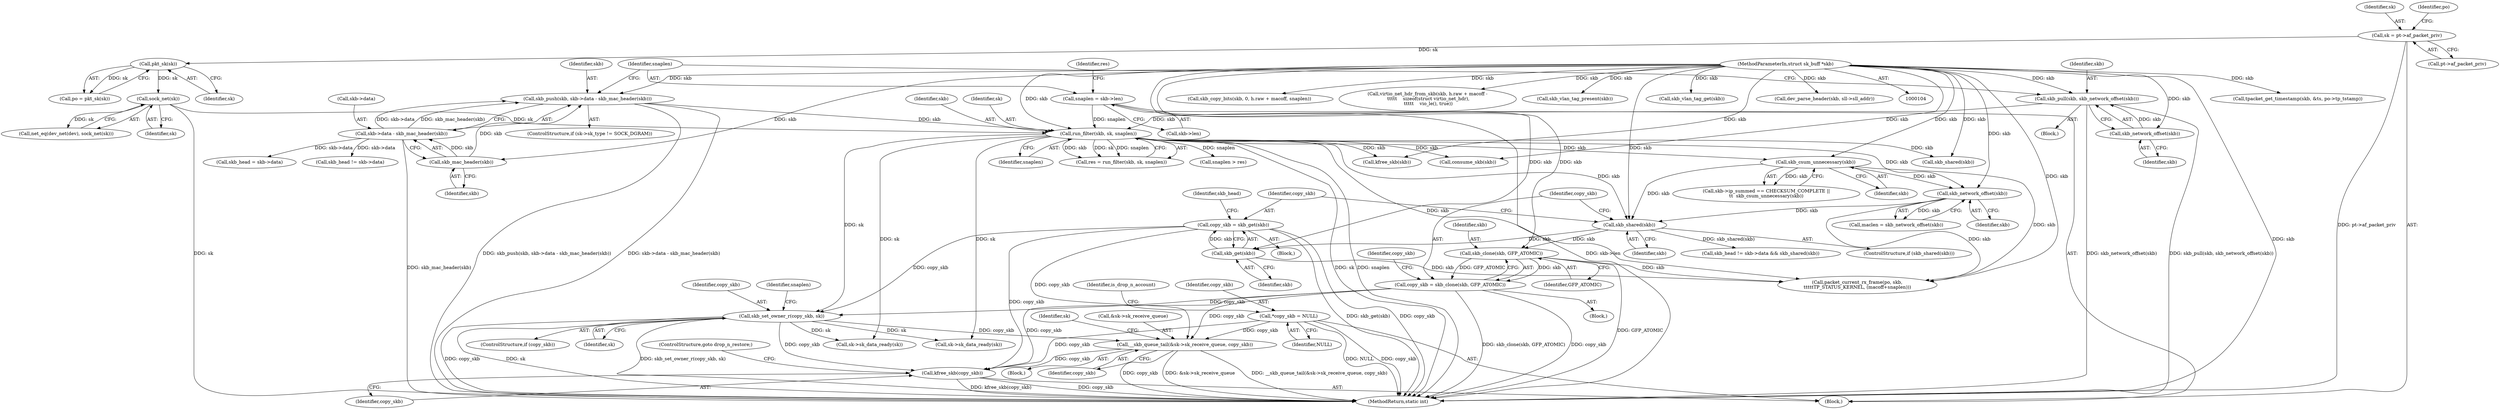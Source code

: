 digraph "0_linux_edbd58be15a957f6a760c4a514cd475217eb97fd@API" {
"1001032" [label="(Call,kfree_skb(copy_skb))"];
"1000378" [label="(Call,copy_skb = skb_get(skb))"];
"1000380" [label="(Call,skb_get(skb))"];
"1000368" [label="(Call,skb_shared(skb))"];
"1000229" [label="(Call,run_filter(skb, sk, snaplen))"];
"1000202" [label="(Call,skb_push(skb, skb->data - skb_mac_header(skb)))"];
"1000208" [label="(Call,skb_mac_header(skb))"];
"1000105" [label="(MethodParameterIn,struct sk_buff *skb)"];
"1000204" [label="(Call,skb->data - skb_mac_header(skb))"];
"1000218" [label="(Call,skb_pull(skb, skb_network_offset(skb)))"];
"1000220" [label="(Call,skb_network_offset(skb))"];
"1000188" [label="(Call,sock_net(sk))"];
"1000181" [label="(Call,pkt_sk(sk))"];
"1000174" [label="(Call,sk = pt->af_packet_priv)"];
"1000222" [label="(Call,snaplen = skb->len)"];
"1000260" [label="(Call,skb_csum_unnecessary(skb))"];
"1000298" [label="(Call,skb_network_offset(skb))"];
"1000389" [label="(Call,skb_set_owner_r(copy_skb, sk))"];
"1000371" [label="(Call,copy_skb = skb_clone(skb, GFP_ATOMIC))"];
"1000373" [label="(Call,skb_clone(skb, GFP_ATOMIC))"];
"1000534" [label="(Call,__skb_queue_tail(&sk->sk_receive_queue, copy_skb))"];
"1000136" [label="(Call,*copy_skb = NULL)"];
"1000175" [label="(Identifier,sk)"];
"1000143" [label="(Identifier,is_drop_n_account)"];
"1000180" [label="(Identifier,po)"];
"1000981" [label="(Call,skb_head != skb->data && skb_shared(skb))"];
"1000254" [label="(Call,skb->ip_summed == CHECKSUM_COMPLETE ||\n\t\t  skb_csum_unnecessary(skb))"];
"1000368" [label="(Call,skb_shared(skb))"];
"1000374" [label="(Identifier,skb)"];
"1000483" [label="(Call,packet_current_rx_frame(po, skb,\n\t\t\t\t\tTP_STATUS_KERNEL, (macoff+snaplen)))"];
"1000203" [label="(Identifier,skb)"];
"1000585" [label="(Call,tpacket_get_timestamp(skb, &ts, po->tp_tstamp))"];
"1001030" [label="(Call,sk->sk_data_ready(sk))"];
"1000382" [label="(Call,skb_head = skb->data)"];
"1000372" [label="(Identifier,copy_skb)"];
"1000370" [label="(Block,)"];
"1000209" [label="(Identifier,skb)"];
"1000220" [label="(Call,skb_network_offset(skb))"];
"1000970" [label="(Call,sk->sk_data_ready(sk))"];
"1000982" [label="(Call,skb_head != skb->data)"];
"1000196" [label="(ControlStructure,if (sk->sk_type != SOCK_DGRAM))"];
"1000387" [label="(ControlStructure,if (copy_skb))"];
"1000393" [label="(Identifier,snaplen)"];
"1000261" [label="(Identifier,skb)"];
"1000296" [label="(Call,maclen = skb_network_offset(skb))"];
"1000208" [label="(Call,skb_mac_header(skb))"];
"1000217" [label="(Block,)"];
"1000379" [label="(Identifier,copy_skb)"];
"1000181" [label="(Call,pkt_sk(sk))"];
"1000534" [label="(Call,__skb_queue_tail(&sk->sk_receive_queue, copy_skb))"];
"1000298" [label="(Call,skb_network_offset(skb))"];
"1000136" [label="(Call,*copy_skb = NULL)"];
"1000987" [label="(Call,skb_shared(skb))"];
"1000391" [label="(Identifier,sk)"];
"1000390" [label="(Identifier,copy_skb)"];
"1000572" [label="(Call,skb_copy_bits(skb, 0, h.raw + macoff, snaplen))"];
"1000373" [label="(Call,skb_clone(skb, GFP_ATOMIC))"];
"1000539" [label="(Identifier,copy_skb)"];
"1000232" [label="(Identifier,snaplen)"];
"1000381" [label="(Identifier,skb)"];
"1001035" [label="(MethodReturn,static int)"];
"1000227" [label="(Call,res = run_filter(skb, sk, snaplen))"];
"1000109" [label="(Block,)"];
"1000389" [label="(Call,skb_set_owner_r(copy_skb, sk))"];
"1000230" [label="(Identifier,skb)"];
"1000371" [label="(Call,copy_skb = skb_clone(skb, GFP_ATOMIC))"];
"1000375" [label="(Identifier,GFP_ATOMIC)"];
"1000231" [label="(Identifier,sk)"];
"1000530" [label="(Block,)"];
"1000380" [label="(Call,skb_get(skb))"];
"1000377" [label="(Block,)"];
"1000260" [label="(Call,skb_csum_unnecessary(skb))"];
"1000551" [label="(Call,virtio_net_hdr_from_skb(skb, h.raw + macoff -\n \t\t\t\t\t    sizeof(struct virtio_net_hdr),\n \t\t\t\t\t    vio_le(), true))"];
"1000378" [label="(Call,copy_skb = skb_get(skb))"];
"1001032" [label="(Call,kfree_skb(copy_skb))"];
"1000204" [label="(Call,skb->data - skb_mac_header(skb))"];
"1000185" [label="(Call,net_eq(dev_net(dev), sock_net(sk)))"];
"1000229" [label="(Call,run_filter(skb, sk, snaplen))"];
"1000182" [label="(Identifier,sk)"];
"1000223" [label="(Identifier,snaplen)"];
"1000189" [label="(Identifier,sk)"];
"1000202" [label="(Call,skb_push(skb, skb->data - skb_mac_header(skb)))"];
"1000219" [label="(Identifier,skb)"];
"1000224" [label="(Call,skb->len)"];
"1000544" [label="(Identifier,sk)"];
"1000383" [label="(Identifier,skb_head)"];
"1000712" [label="(Call,skb_vlan_tag_present(skb))"];
"1001033" [label="(Identifier,copy_skb)"];
"1000222" [label="(Call,snaplen = skb->len)"];
"1000266" [label="(Call,snaplen > res)"];
"1000105" [label="(MethodParameterIn,struct sk_buff *skb)"];
"1000205" [label="(Call,skb->data)"];
"1000176" [label="(Call,pt->af_packet_priv)"];
"1001007" [label="(Call,kfree_skb(skb))"];
"1000367" [label="(ControlStructure,if (skb_shared(skb)))"];
"1001034" [label="(ControlStructure,goto drop_n_restore;)"];
"1000228" [label="(Identifier,res)"];
"1000221" [label="(Identifier,skb)"];
"1000174" [label="(Call,sk = pt->af_packet_priv)"];
"1000137" [label="(Identifier,copy_skb)"];
"1000369" [label="(Identifier,skb)"];
"1000535" [label="(Call,&sk->sk_receive_queue)"];
"1000721" [label="(Call,skb_vlan_tag_get(skb))"];
"1000179" [label="(Call,po = pkt_sk(sk))"];
"1000299" [label="(Identifier,skb)"];
"1000138" [label="(Identifier,NULL)"];
"1000388" [label="(Identifier,copy_skb)"];
"1001004" [label="(Call,consume_skb(skb))"];
"1000188" [label="(Call,sock_net(sk))"];
"1000218" [label="(Call,skb_pull(skb, skb_network_offset(skb)))"];
"1000866" [label="(Call,dev_parse_header(skb, sll->sll_addr))"];
"1001032" -> "1000109"  [label="AST: "];
"1001032" -> "1001033"  [label="CFG: "];
"1001033" -> "1001032"  [label="AST: "];
"1001034" -> "1001032"  [label="CFG: "];
"1001032" -> "1001035"  [label="DDG: copy_skb"];
"1001032" -> "1001035"  [label="DDG: kfree_skb(copy_skb)"];
"1000378" -> "1001032"  [label="DDG: copy_skb"];
"1000389" -> "1001032"  [label="DDG: copy_skb"];
"1000534" -> "1001032"  [label="DDG: copy_skb"];
"1000371" -> "1001032"  [label="DDG: copy_skb"];
"1000136" -> "1001032"  [label="DDG: copy_skb"];
"1000378" -> "1000377"  [label="AST: "];
"1000378" -> "1000380"  [label="CFG: "];
"1000379" -> "1000378"  [label="AST: "];
"1000380" -> "1000378"  [label="AST: "];
"1000383" -> "1000378"  [label="CFG: "];
"1000378" -> "1001035"  [label="DDG: skb_get(skb)"];
"1000378" -> "1001035"  [label="DDG: copy_skb"];
"1000380" -> "1000378"  [label="DDG: skb"];
"1000378" -> "1000389"  [label="DDG: copy_skb"];
"1000378" -> "1000534"  [label="DDG: copy_skb"];
"1000380" -> "1000381"  [label="CFG: "];
"1000381" -> "1000380"  [label="AST: "];
"1000368" -> "1000380"  [label="DDG: skb"];
"1000105" -> "1000380"  [label="DDG: skb"];
"1000380" -> "1000483"  [label="DDG: skb"];
"1000368" -> "1000367"  [label="AST: "];
"1000368" -> "1000369"  [label="CFG: "];
"1000369" -> "1000368"  [label="AST: "];
"1000372" -> "1000368"  [label="CFG: "];
"1000379" -> "1000368"  [label="CFG: "];
"1000229" -> "1000368"  [label="DDG: skb"];
"1000260" -> "1000368"  [label="DDG: skb"];
"1000298" -> "1000368"  [label="DDG: skb"];
"1000105" -> "1000368"  [label="DDG: skb"];
"1000368" -> "1000373"  [label="DDG: skb"];
"1000368" -> "1000981"  [label="DDG: skb_shared(skb)"];
"1000229" -> "1000227"  [label="AST: "];
"1000229" -> "1000232"  [label="CFG: "];
"1000230" -> "1000229"  [label="AST: "];
"1000231" -> "1000229"  [label="AST: "];
"1000232" -> "1000229"  [label="AST: "];
"1000227" -> "1000229"  [label="CFG: "];
"1000229" -> "1001035"  [label="DDG: sk"];
"1000229" -> "1001035"  [label="DDG: snaplen"];
"1000229" -> "1000227"  [label="DDG: skb"];
"1000229" -> "1000227"  [label="DDG: sk"];
"1000229" -> "1000227"  [label="DDG: snaplen"];
"1000202" -> "1000229"  [label="DDG: skb"];
"1000218" -> "1000229"  [label="DDG: skb"];
"1000105" -> "1000229"  [label="DDG: skb"];
"1000188" -> "1000229"  [label="DDG: sk"];
"1000222" -> "1000229"  [label="DDG: snaplen"];
"1000229" -> "1000260"  [label="DDG: skb"];
"1000229" -> "1000266"  [label="DDG: snaplen"];
"1000229" -> "1000298"  [label="DDG: skb"];
"1000229" -> "1000389"  [label="DDG: sk"];
"1000229" -> "1000483"  [label="DDG: skb"];
"1000229" -> "1000970"  [label="DDG: sk"];
"1000229" -> "1000987"  [label="DDG: skb"];
"1000229" -> "1001004"  [label="DDG: skb"];
"1000229" -> "1001007"  [label="DDG: skb"];
"1000229" -> "1001030"  [label="DDG: sk"];
"1000202" -> "1000196"  [label="AST: "];
"1000202" -> "1000204"  [label="CFG: "];
"1000203" -> "1000202"  [label="AST: "];
"1000204" -> "1000202"  [label="AST: "];
"1000223" -> "1000202"  [label="CFG: "];
"1000202" -> "1001035"  [label="DDG: skb->data - skb_mac_header(skb)"];
"1000202" -> "1001035"  [label="DDG: skb_push(skb, skb->data - skb_mac_header(skb))"];
"1000208" -> "1000202"  [label="DDG: skb"];
"1000105" -> "1000202"  [label="DDG: skb"];
"1000204" -> "1000202"  [label="DDG: skb->data"];
"1000204" -> "1000202"  [label="DDG: skb_mac_header(skb)"];
"1000208" -> "1000204"  [label="AST: "];
"1000208" -> "1000209"  [label="CFG: "];
"1000209" -> "1000208"  [label="AST: "];
"1000204" -> "1000208"  [label="CFG: "];
"1000208" -> "1000204"  [label="DDG: skb"];
"1000105" -> "1000208"  [label="DDG: skb"];
"1000105" -> "1000104"  [label="AST: "];
"1000105" -> "1001035"  [label="DDG: skb"];
"1000105" -> "1000218"  [label="DDG: skb"];
"1000105" -> "1000220"  [label="DDG: skb"];
"1000105" -> "1000260"  [label="DDG: skb"];
"1000105" -> "1000298"  [label="DDG: skb"];
"1000105" -> "1000373"  [label="DDG: skb"];
"1000105" -> "1000483"  [label="DDG: skb"];
"1000105" -> "1000551"  [label="DDG: skb"];
"1000105" -> "1000572"  [label="DDG: skb"];
"1000105" -> "1000585"  [label="DDG: skb"];
"1000105" -> "1000712"  [label="DDG: skb"];
"1000105" -> "1000721"  [label="DDG: skb"];
"1000105" -> "1000866"  [label="DDG: skb"];
"1000105" -> "1000987"  [label="DDG: skb"];
"1000105" -> "1001004"  [label="DDG: skb"];
"1000105" -> "1001007"  [label="DDG: skb"];
"1000205" -> "1000204"  [label="AST: "];
"1000204" -> "1001035"  [label="DDG: skb_mac_header(skb)"];
"1000204" -> "1000382"  [label="DDG: skb->data"];
"1000204" -> "1000982"  [label="DDG: skb->data"];
"1000218" -> "1000217"  [label="AST: "];
"1000218" -> "1000220"  [label="CFG: "];
"1000219" -> "1000218"  [label="AST: "];
"1000220" -> "1000218"  [label="AST: "];
"1000223" -> "1000218"  [label="CFG: "];
"1000218" -> "1001035"  [label="DDG: skb_pull(skb, skb_network_offset(skb))"];
"1000218" -> "1001035"  [label="DDG: skb_network_offset(skb)"];
"1000220" -> "1000218"  [label="DDG: skb"];
"1000220" -> "1000221"  [label="CFG: "];
"1000221" -> "1000220"  [label="AST: "];
"1000188" -> "1000185"  [label="AST: "];
"1000188" -> "1000189"  [label="CFG: "];
"1000189" -> "1000188"  [label="AST: "];
"1000185" -> "1000188"  [label="CFG: "];
"1000188" -> "1001035"  [label="DDG: sk"];
"1000188" -> "1000185"  [label="DDG: sk"];
"1000181" -> "1000188"  [label="DDG: sk"];
"1000181" -> "1000179"  [label="AST: "];
"1000181" -> "1000182"  [label="CFG: "];
"1000182" -> "1000181"  [label="AST: "];
"1000179" -> "1000181"  [label="CFG: "];
"1000181" -> "1000179"  [label="DDG: sk"];
"1000174" -> "1000181"  [label="DDG: sk"];
"1000174" -> "1000109"  [label="AST: "];
"1000174" -> "1000176"  [label="CFG: "];
"1000175" -> "1000174"  [label="AST: "];
"1000176" -> "1000174"  [label="AST: "];
"1000180" -> "1000174"  [label="CFG: "];
"1000174" -> "1001035"  [label="DDG: pt->af_packet_priv"];
"1000222" -> "1000109"  [label="AST: "];
"1000222" -> "1000224"  [label="CFG: "];
"1000223" -> "1000222"  [label="AST: "];
"1000224" -> "1000222"  [label="AST: "];
"1000228" -> "1000222"  [label="CFG: "];
"1000222" -> "1001035"  [label="DDG: skb->len"];
"1000260" -> "1000254"  [label="AST: "];
"1000260" -> "1000261"  [label="CFG: "];
"1000261" -> "1000260"  [label="AST: "];
"1000254" -> "1000260"  [label="CFG: "];
"1000260" -> "1000254"  [label="DDG: skb"];
"1000260" -> "1000298"  [label="DDG: skb"];
"1000260" -> "1000483"  [label="DDG: skb"];
"1000298" -> "1000296"  [label="AST: "];
"1000298" -> "1000299"  [label="CFG: "];
"1000299" -> "1000298"  [label="AST: "];
"1000296" -> "1000298"  [label="CFG: "];
"1000298" -> "1000296"  [label="DDG: skb"];
"1000298" -> "1000483"  [label="DDG: skb"];
"1000389" -> "1000387"  [label="AST: "];
"1000389" -> "1000391"  [label="CFG: "];
"1000390" -> "1000389"  [label="AST: "];
"1000391" -> "1000389"  [label="AST: "];
"1000393" -> "1000389"  [label="CFG: "];
"1000389" -> "1001035"  [label="DDG: skb_set_owner_r(copy_skb, sk)"];
"1000389" -> "1001035"  [label="DDG: copy_skb"];
"1000389" -> "1001035"  [label="DDG: sk"];
"1000371" -> "1000389"  [label="DDG: copy_skb"];
"1000389" -> "1000534"  [label="DDG: copy_skb"];
"1000389" -> "1000970"  [label="DDG: sk"];
"1000389" -> "1001030"  [label="DDG: sk"];
"1000371" -> "1000370"  [label="AST: "];
"1000371" -> "1000373"  [label="CFG: "];
"1000372" -> "1000371"  [label="AST: "];
"1000373" -> "1000371"  [label="AST: "];
"1000388" -> "1000371"  [label="CFG: "];
"1000371" -> "1001035"  [label="DDG: skb_clone(skb, GFP_ATOMIC)"];
"1000371" -> "1001035"  [label="DDG: copy_skb"];
"1000373" -> "1000371"  [label="DDG: skb"];
"1000373" -> "1000371"  [label="DDG: GFP_ATOMIC"];
"1000371" -> "1000534"  [label="DDG: copy_skb"];
"1000373" -> "1000375"  [label="CFG: "];
"1000374" -> "1000373"  [label="AST: "];
"1000375" -> "1000373"  [label="AST: "];
"1000373" -> "1001035"  [label="DDG: GFP_ATOMIC"];
"1000373" -> "1000483"  [label="DDG: skb"];
"1000534" -> "1000530"  [label="AST: "];
"1000534" -> "1000539"  [label="CFG: "];
"1000535" -> "1000534"  [label="AST: "];
"1000539" -> "1000534"  [label="AST: "];
"1000544" -> "1000534"  [label="CFG: "];
"1000534" -> "1001035"  [label="DDG: __skb_queue_tail(&sk->sk_receive_queue, copy_skb)"];
"1000534" -> "1001035"  [label="DDG: copy_skb"];
"1000534" -> "1001035"  [label="DDG: &sk->sk_receive_queue"];
"1000136" -> "1000534"  [label="DDG: copy_skb"];
"1000136" -> "1000109"  [label="AST: "];
"1000136" -> "1000138"  [label="CFG: "];
"1000137" -> "1000136"  [label="AST: "];
"1000138" -> "1000136"  [label="AST: "];
"1000143" -> "1000136"  [label="CFG: "];
"1000136" -> "1001035"  [label="DDG: NULL"];
"1000136" -> "1001035"  [label="DDG: copy_skb"];
}
